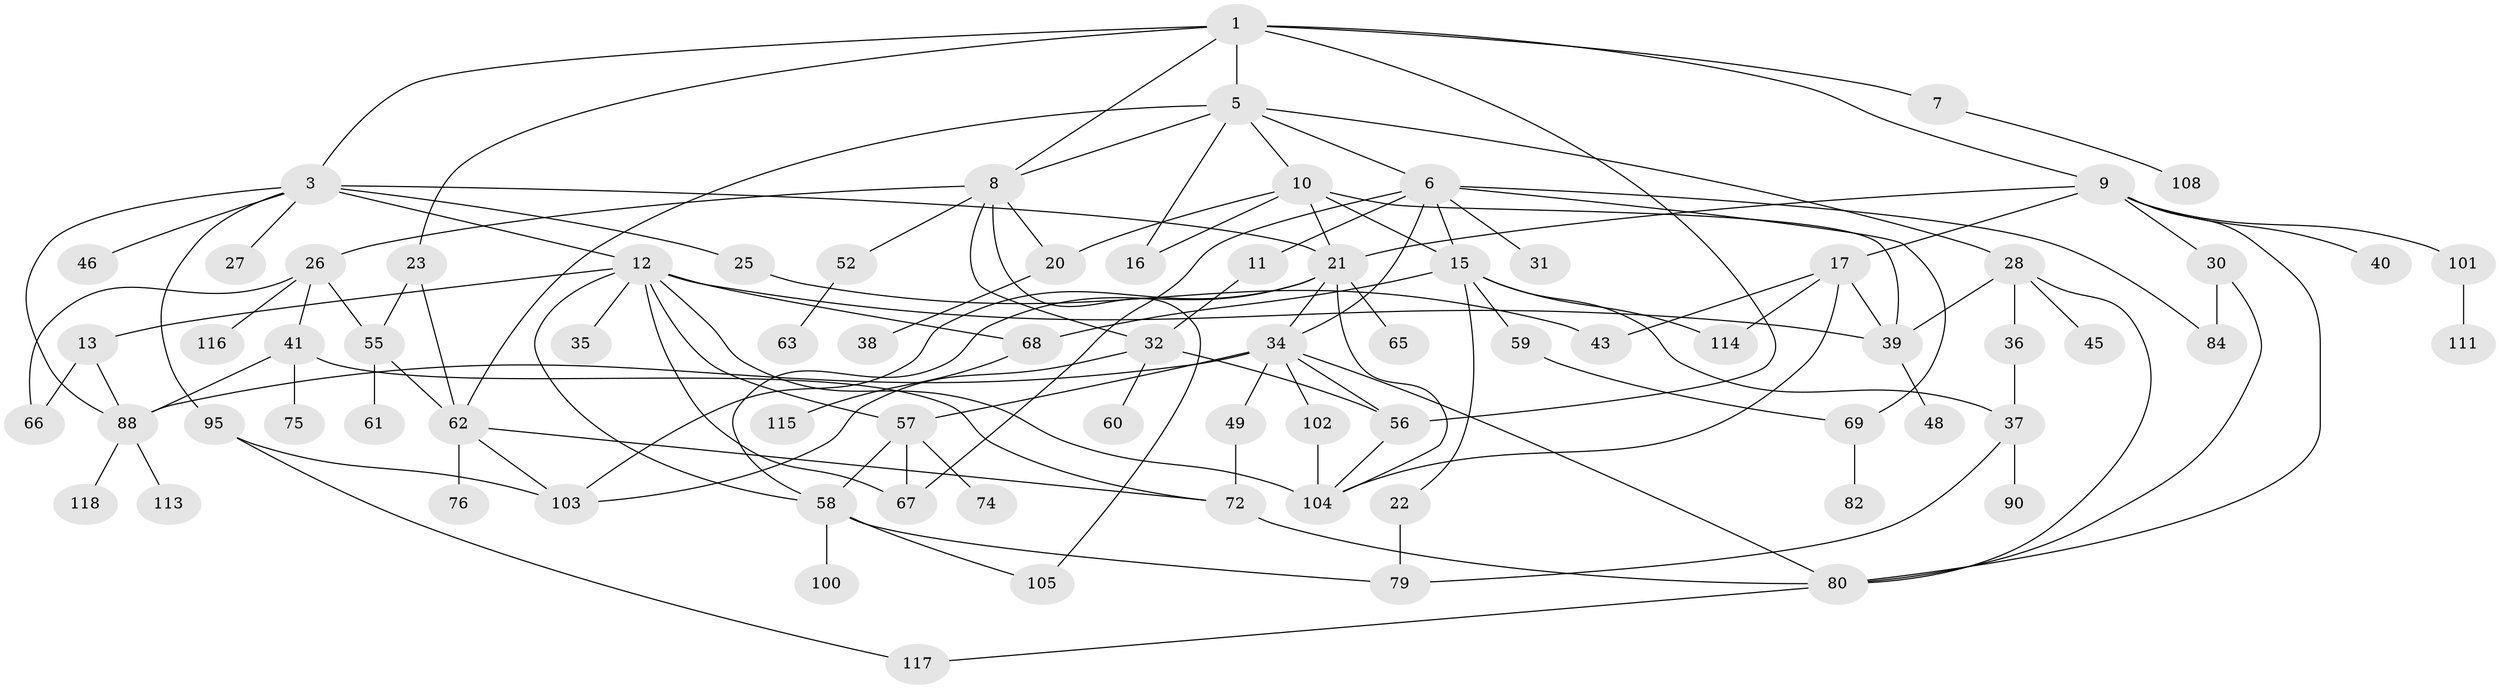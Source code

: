 // Generated by graph-tools (version 1.1) at 2025/51/02/27/25 19:51:37]
// undirected, 78 vertices, 125 edges
graph export_dot {
graph [start="1"]
  node [color=gray90,style=filled];
  1 [super="+2"];
  3 [super="+4"];
  5;
  6 [super="+14"];
  7 [super="+91"];
  8 [super="+18"];
  9 [super="+19"];
  10 [super="+47"];
  11;
  12 [super="+29"];
  13 [super="+42"];
  15 [super="+98"];
  16 [super="+96"];
  17 [super="+87"];
  20;
  21 [super="+44"];
  22 [super="+24"];
  23 [super="+33"];
  25 [super="+53"];
  26 [super="+71"];
  27 [super="+97"];
  28 [super="+51"];
  30 [super="+83"];
  31;
  32 [super="+50"];
  34 [super="+64"];
  35 [super="+70"];
  36;
  37 [super="+54"];
  38 [super="+94"];
  39 [super="+77"];
  40;
  41 [super="+85"];
  43;
  45;
  46;
  48 [super="+81"];
  49;
  52;
  55 [super="+99"];
  56;
  57 [super="+73"];
  58 [super="+93"];
  59 [super="+78"];
  60;
  61;
  62 [super="+86"];
  63 [super="+109"];
  65;
  66;
  67 [super="+106"];
  68;
  69;
  72 [super="+89"];
  74;
  75;
  76;
  79;
  80 [super="+107"];
  82;
  84;
  88 [super="+92"];
  90;
  95;
  100;
  101;
  102;
  103 [super="+112"];
  104 [super="+119"];
  105 [super="+110"];
  108;
  111;
  113;
  114;
  115;
  116;
  117;
  118;
  1 -- 7;
  1 -- 23;
  1 -- 3;
  1 -- 5;
  1 -- 8;
  1 -- 9;
  1 -- 56;
  3 -- 25;
  3 -- 95;
  3 -- 88;
  3 -- 27;
  3 -- 12;
  3 -- 46;
  3 -- 21;
  5 -- 6;
  5 -- 10;
  5 -- 16;
  5 -- 28;
  5 -- 62;
  5 -- 8;
  6 -- 11;
  6 -- 15;
  6 -- 31;
  6 -- 34;
  6 -- 84;
  6 -- 69;
  6 -- 67;
  7 -- 108;
  8 -- 20;
  8 -- 105;
  8 -- 32;
  8 -- 52;
  8 -- 26;
  9 -- 17;
  9 -- 40;
  9 -- 80;
  9 -- 101;
  9 -- 30;
  9 -- 21;
  10 -- 21;
  10 -- 39;
  10 -- 16;
  10 -- 20;
  10 -- 15;
  11 -- 32;
  12 -- 13;
  12 -- 35;
  12 -- 68;
  12 -- 58;
  12 -- 67;
  12 -- 39;
  12 -- 57;
  12 -- 104;
  13 -- 88;
  13 -- 66;
  15 -- 22;
  15 -- 59;
  15 -- 68;
  15 -- 37;
  15 -- 114;
  17 -- 43;
  17 -- 114;
  17 -- 104;
  17 -- 39;
  20 -- 38;
  21 -- 104;
  21 -- 103;
  21 -- 65;
  21 -- 34;
  21 -- 58;
  22 -- 79;
  23 -- 55;
  23 -- 62;
  25 -- 43;
  26 -- 41;
  26 -- 66;
  26 -- 116;
  26 -- 55;
  28 -- 36;
  28 -- 45;
  28 -- 39;
  28 -- 80;
  30 -- 84;
  30 -- 80;
  32 -- 60;
  32 -- 56;
  32 -- 103;
  34 -- 49;
  34 -- 88;
  34 -- 80;
  34 -- 102;
  34 -- 56;
  34 -- 57;
  36 -- 37;
  37 -- 90;
  37 -- 79;
  39 -- 48;
  41 -- 75;
  41 -- 88;
  41 -- 72;
  49 -- 72;
  52 -- 63;
  55 -- 61;
  55 -- 62;
  56 -- 104;
  57 -- 67;
  57 -- 74;
  57 -- 58;
  58 -- 100;
  58 -- 105;
  58 -- 79;
  59 -- 69;
  62 -- 72;
  62 -- 76;
  62 -- 103;
  68 -- 115;
  69 -- 82;
  72 -- 80;
  80 -- 117;
  88 -- 113;
  88 -- 118;
  95 -- 103;
  95 -- 117;
  101 -- 111;
  102 -- 104;
}
